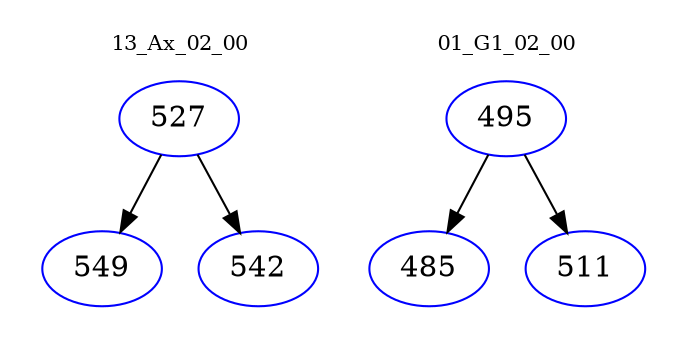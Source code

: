 digraph{
subgraph cluster_0 {
color = white
label = "13_Ax_02_00";
fontsize=10;
T0_527 [label="527", color="blue"]
T0_527 -> T0_549 [color="black"]
T0_549 [label="549", color="blue"]
T0_527 -> T0_542 [color="black"]
T0_542 [label="542", color="blue"]
}
subgraph cluster_1 {
color = white
label = "01_G1_02_00";
fontsize=10;
T1_495 [label="495", color="blue"]
T1_495 -> T1_485 [color="black"]
T1_485 [label="485", color="blue"]
T1_495 -> T1_511 [color="black"]
T1_511 [label="511", color="blue"]
}
}
